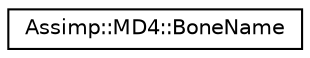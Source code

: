 digraph "Graphical Class Hierarchy"
{
  edge [fontname="Helvetica",fontsize="10",labelfontname="Helvetica",labelfontsize="10"];
  node [fontname="Helvetica",fontsize="10",shape=record];
  rankdir="LR";
  Node1 [label="Assimp::MD4::BoneName",height=0.2,width=0.4,color="black", fillcolor="white", style="filled",URL="$struct_assimp_1_1_m_d4_1_1_bone_name.html",tooltip="Stores the name / parent index / flag of a node. "];
}
